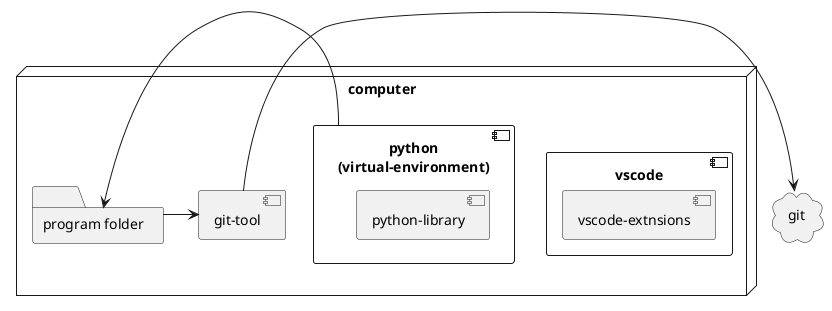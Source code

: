 @startuml

node computer {

    folder "program folder" {

    }

    component vscode{
        component vscode-extnsions{

        }
    }

    component "python\n(virtual-environment)" as python{
        component python-library{

        }
    }

    component git-tool{

    }
}

cloud git {

}

"git-tool" -> git
"program folder" -> "git-tool"
python -> "program folder"

@enduml
